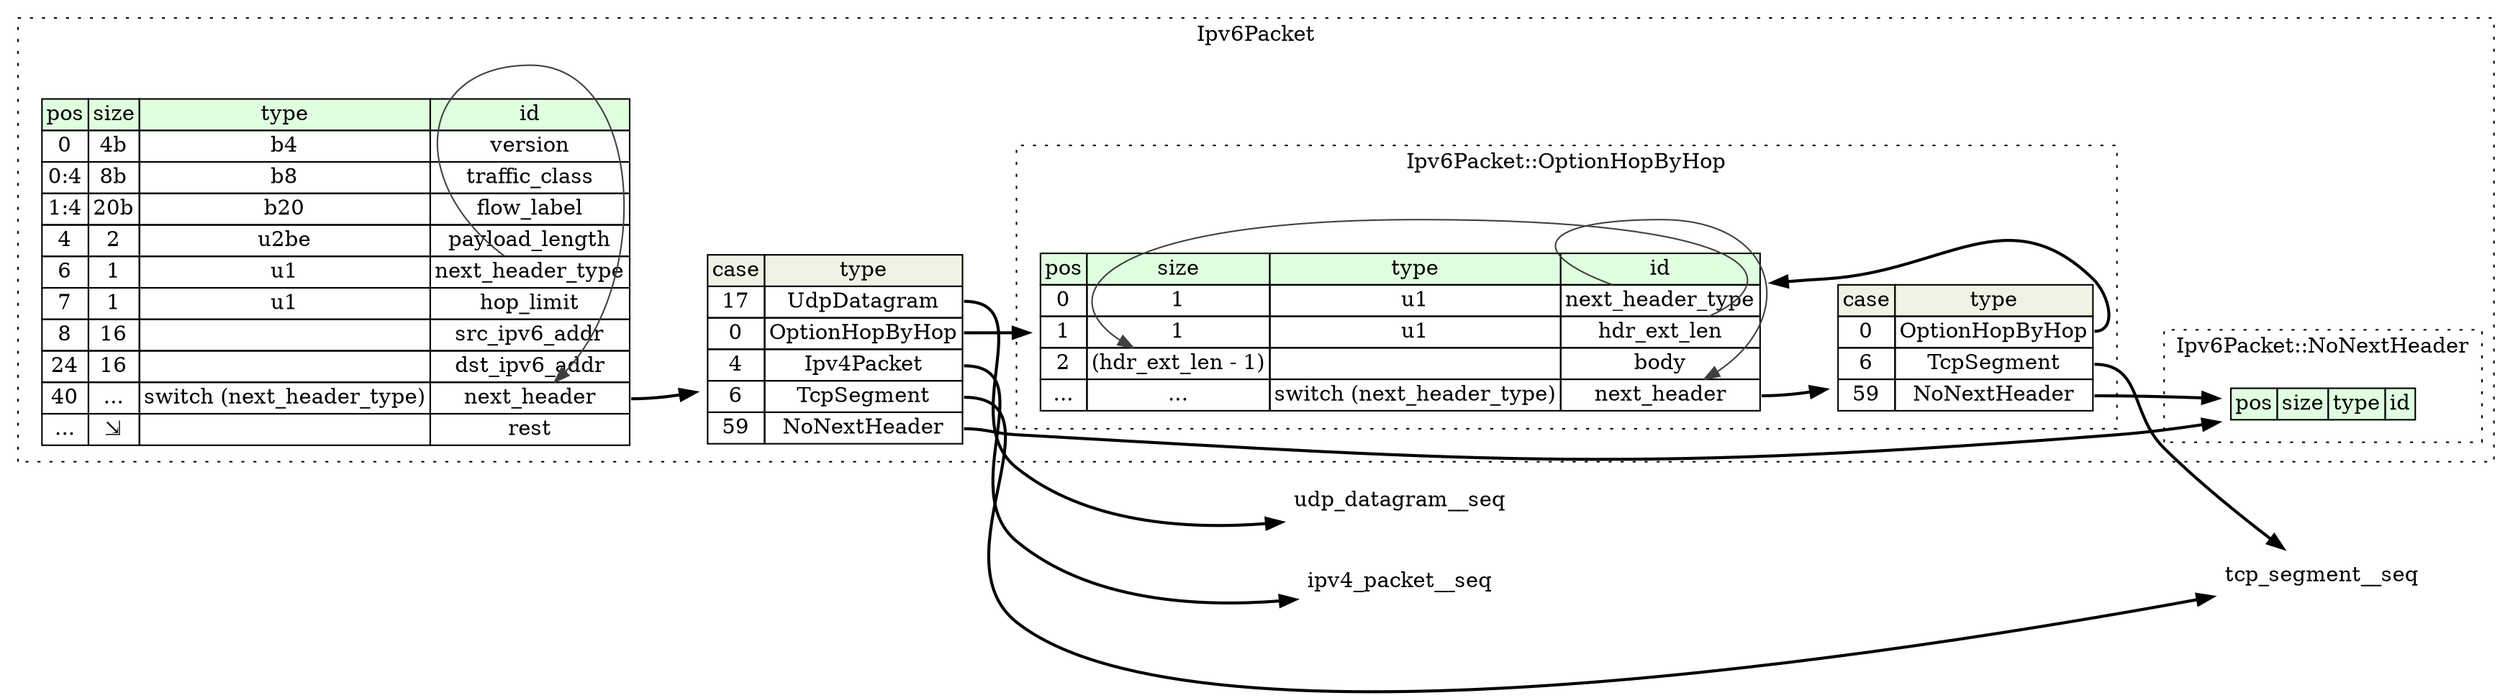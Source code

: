 digraph {
	rankdir=LR;
	node [shape=plaintext];
	subgraph cluster__ipv6_packet {
		label="Ipv6Packet";
		graph[style=dotted];

		ipv6_packet__seq [label=<<TABLE BORDER="0" CELLBORDER="1" CELLSPACING="0">
			<TR><TD BGCOLOR="#E0FFE0">pos</TD><TD BGCOLOR="#E0FFE0">size</TD><TD BGCOLOR="#E0FFE0">type</TD><TD BGCOLOR="#E0FFE0">id</TD></TR>
			<TR><TD PORT="version_pos">0</TD><TD PORT="version_size">4b</TD><TD>b4</TD><TD PORT="version_type">version</TD></TR>
			<TR><TD PORT="traffic_class_pos">0:4</TD><TD PORT="traffic_class_size">8b</TD><TD>b8</TD><TD PORT="traffic_class_type">traffic_class</TD></TR>
			<TR><TD PORT="flow_label_pos">1:4</TD><TD PORT="flow_label_size">20b</TD><TD>b20</TD><TD PORT="flow_label_type">flow_label</TD></TR>
			<TR><TD PORT="payload_length_pos">4</TD><TD PORT="payload_length_size">2</TD><TD>u2be</TD><TD PORT="payload_length_type">payload_length</TD></TR>
			<TR><TD PORT="next_header_type_pos">6</TD><TD PORT="next_header_type_size">1</TD><TD>u1</TD><TD PORT="next_header_type_type">next_header_type</TD></TR>
			<TR><TD PORT="hop_limit_pos">7</TD><TD PORT="hop_limit_size">1</TD><TD>u1</TD><TD PORT="hop_limit_type">hop_limit</TD></TR>
			<TR><TD PORT="src_ipv6_addr_pos">8</TD><TD PORT="src_ipv6_addr_size">16</TD><TD></TD><TD PORT="src_ipv6_addr_type">src_ipv6_addr</TD></TR>
			<TR><TD PORT="dst_ipv6_addr_pos">24</TD><TD PORT="dst_ipv6_addr_size">16</TD><TD></TD><TD PORT="dst_ipv6_addr_type">dst_ipv6_addr</TD></TR>
			<TR><TD PORT="next_header_pos">40</TD><TD PORT="next_header_size">...</TD><TD>switch (next_header_type)</TD><TD PORT="next_header_type">next_header</TD></TR>
			<TR><TD PORT="rest_pos">...</TD><TD PORT="rest_size">⇲</TD><TD></TD><TD PORT="rest_type">rest</TD></TR>
		</TABLE>>];
ipv6_packet__seq_next_header_switch [label=<<TABLE BORDER="0" CELLBORDER="1" CELLSPACING="0">
	<TR><TD BGCOLOR="#F0F2E4">case</TD><TD BGCOLOR="#F0F2E4">type</TD></TR>
	<TR><TD>17</TD><TD PORT="case0">UdpDatagram</TD></TR>
	<TR><TD>0</TD><TD PORT="case1">OptionHopByHop</TD></TR>
	<TR><TD>4</TD><TD PORT="case2">Ipv4Packet</TD></TR>
	<TR><TD>6</TD><TD PORT="case3">TcpSegment</TD></TR>
	<TR><TD>59</TD><TD PORT="case4">NoNextHeader</TD></TR>
</TABLE>>];
		subgraph cluster__no_next_header {
			label="Ipv6Packet::NoNextHeader";
			graph[style=dotted];

			no_next_header__seq [label=<<TABLE BORDER="0" CELLBORDER="1" CELLSPACING="0">
				<TR><TD BGCOLOR="#E0FFE0">pos</TD><TD BGCOLOR="#E0FFE0">size</TD><TD BGCOLOR="#E0FFE0">type</TD><TD BGCOLOR="#E0FFE0">id</TD></TR>
			</TABLE>>];
		}
		subgraph cluster__option_hop_by_hop {
			label="Ipv6Packet::OptionHopByHop";
			graph[style=dotted];

			option_hop_by_hop__seq [label=<<TABLE BORDER="0" CELLBORDER="1" CELLSPACING="0">
				<TR><TD BGCOLOR="#E0FFE0">pos</TD><TD BGCOLOR="#E0FFE0">size</TD><TD BGCOLOR="#E0FFE0">type</TD><TD BGCOLOR="#E0FFE0">id</TD></TR>
				<TR><TD PORT="next_header_type_pos">0</TD><TD PORT="next_header_type_size">1</TD><TD>u1</TD><TD PORT="next_header_type_type">next_header_type</TD></TR>
				<TR><TD PORT="hdr_ext_len_pos">1</TD><TD PORT="hdr_ext_len_size">1</TD><TD>u1</TD><TD PORT="hdr_ext_len_type">hdr_ext_len</TD></TR>
				<TR><TD PORT="body_pos">2</TD><TD PORT="body_size">(hdr_ext_len - 1)</TD><TD></TD><TD PORT="body_type">body</TD></TR>
				<TR><TD PORT="next_header_pos">...</TD><TD PORT="next_header_size">...</TD><TD>switch (next_header_type)</TD><TD PORT="next_header_type">next_header</TD></TR>
			</TABLE>>];
option_hop_by_hop__seq_next_header_switch [label=<<TABLE BORDER="0" CELLBORDER="1" CELLSPACING="0">
	<TR><TD BGCOLOR="#F0F2E4">case</TD><TD BGCOLOR="#F0F2E4">type</TD></TR>
	<TR><TD>0</TD><TD PORT="case0">OptionHopByHop</TD></TR>
	<TR><TD>6</TD><TD PORT="case1">TcpSegment</TD></TR>
	<TR><TD>59</TD><TD PORT="case2">NoNextHeader</TD></TR>
</TABLE>>];
		}
	}
	ipv6_packet__seq:next_header_type -> ipv6_packet__seq_next_header_switch [style=bold];
	ipv6_packet__seq_next_header_switch:case0 -> udp_datagram__seq [style=bold];
	ipv6_packet__seq_next_header_switch:case1 -> option_hop_by_hop__seq [style=bold];
	ipv6_packet__seq_next_header_switch:case2 -> ipv4_packet__seq [style=bold];
	ipv6_packet__seq_next_header_switch:case3 -> tcp_segment__seq [style=bold];
	ipv6_packet__seq_next_header_switch:case4 -> no_next_header__seq [style=bold];
	ipv6_packet__seq:next_header_type_type -> ipv6_packet__seq:next_header_type [color="#404040"];
	option_hop_by_hop__seq:hdr_ext_len_type -> option_hop_by_hop__seq:body_size [color="#404040"];
	option_hop_by_hop__seq:next_header_type -> option_hop_by_hop__seq_next_header_switch [style=bold];
	option_hop_by_hop__seq_next_header_switch:case0 -> option_hop_by_hop__seq [style=bold];
	option_hop_by_hop__seq_next_header_switch:case1 -> tcp_segment__seq [style=bold];
	option_hop_by_hop__seq_next_header_switch:case2 -> no_next_header__seq [style=bold];
	option_hop_by_hop__seq:next_header_type_type -> option_hop_by_hop__seq:next_header_type [color="#404040"];
}
